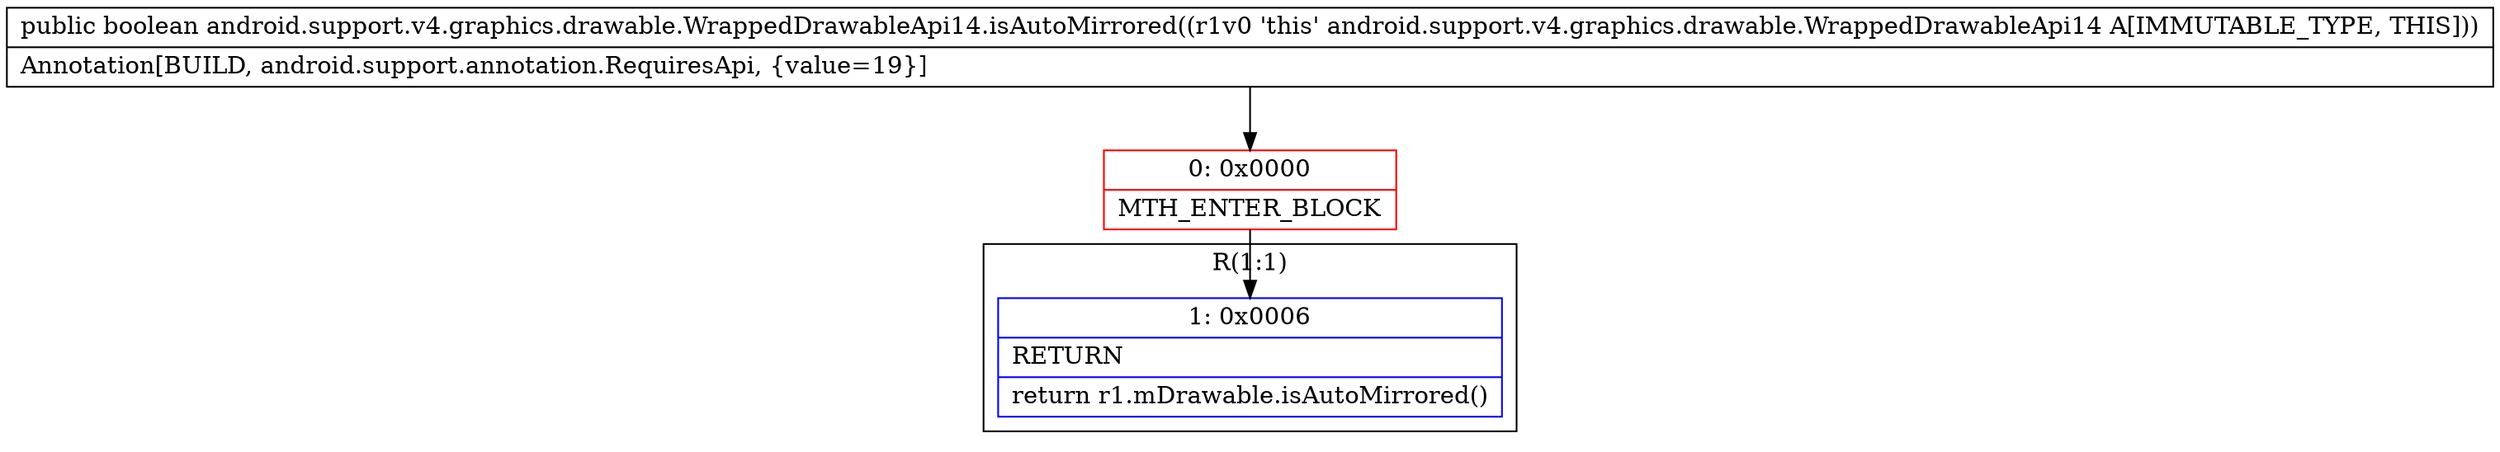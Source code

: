 digraph "CFG forandroid.support.v4.graphics.drawable.WrappedDrawableApi14.isAutoMirrored()Z" {
subgraph cluster_Region_1807982659 {
label = "R(1:1)";
node [shape=record,color=blue];
Node_1 [shape=record,label="{1\:\ 0x0006|RETURN\l|return r1.mDrawable.isAutoMirrored()\l}"];
}
Node_0 [shape=record,color=red,label="{0\:\ 0x0000|MTH_ENTER_BLOCK\l}"];
MethodNode[shape=record,label="{public boolean android.support.v4.graphics.drawable.WrappedDrawableApi14.isAutoMirrored((r1v0 'this' android.support.v4.graphics.drawable.WrappedDrawableApi14 A[IMMUTABLE_TYPE, THIS]))  | Annotation[BUILD, android.support.annotation.RequiresApi, \{value=19\}]\l}"];
MethodNode -> Node_0;
Node_0 -> Node_1;
}


